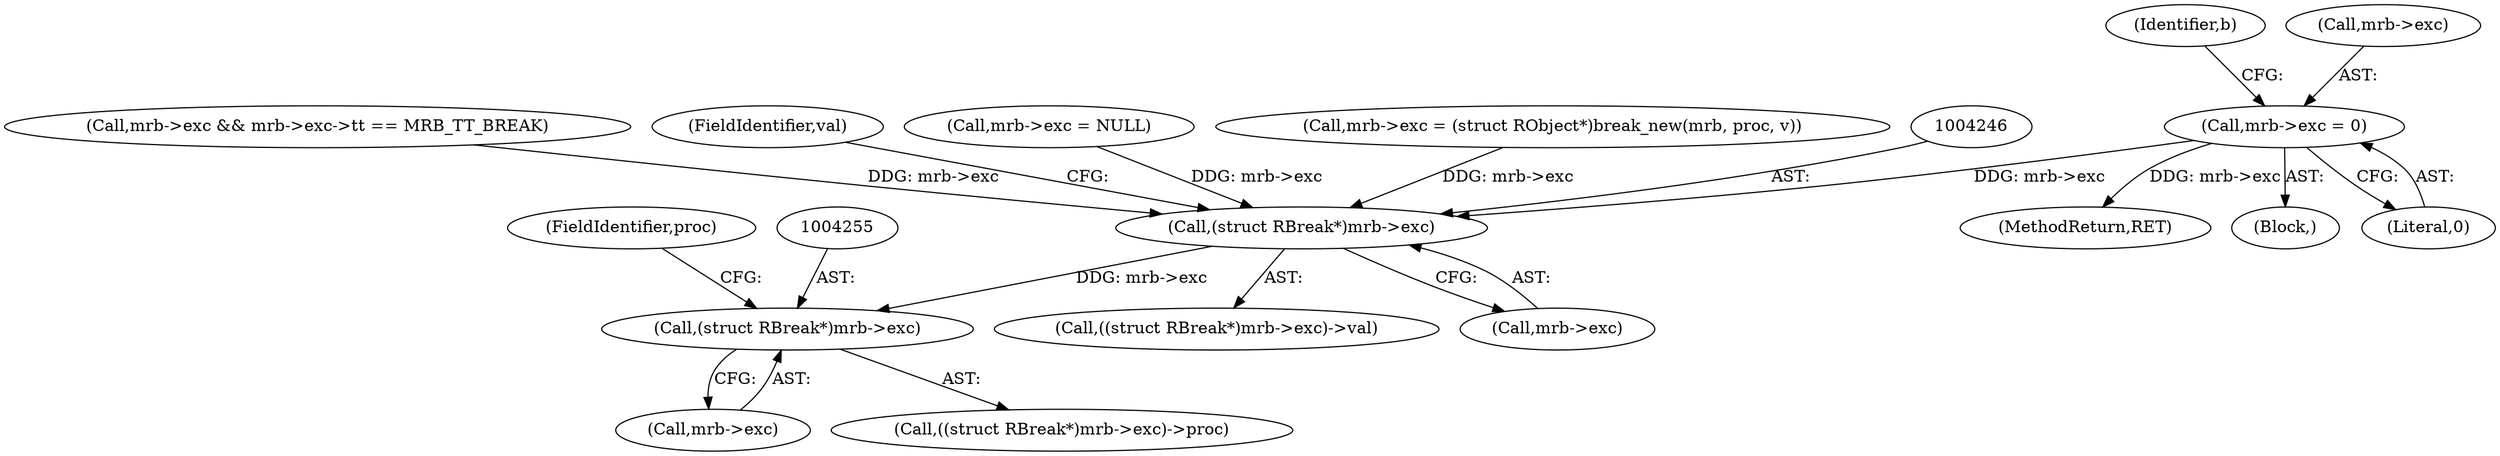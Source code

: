 digraph "0_mruby_1905091634a6a2925c911484434448e568330626@pointer" {
"1001013" [label="(Call,mrb->exc = 0)"];
"1004245" [label="(Call,(struct RBreak*)mrb->exc)"];
"1004254" [label="(Call,(struct RBreak*)mrb->exc)"];
"1000283" [label="(Call,mrb->exc && mrb->exc->tt == MRB_TT_BREAK)"];
"1005666" [label="(MethodReturn,RET)"];
"1004250" [label="(FieldIdentifier,val)"];
"1001027" [label="(Identifier,b)"];
"1004244" [label="(Call,((struct RBreak*)mrb->exc)->val)"];
"1004247" [label="(Call,mrb->exc)"];
"1004260" [label="(Call,mrb->exc = NULL)"];
"1004254" [label="(Call,(struct RBreak*)mrb->exc)"];
"1001006" [label="(Block,)"];
"1001013" [label="(Call,mrb->exc = 0)"];
"1004256" [label="(Call,mrb->exc)"];
"1001017" [label="(Literal,0)"];
"1004221" [label="(Call,mrb->exc = (struct RObject*)break_new(mrb, proc, v))"];
"1004259" [label="(FieldIdentifier,proc)"];
"1004245" [label="(Call,(struct RBreak*)mrb->exc)"];
"1001014" [label="(Call,mrb->exc)"];
"1004253" [label="(Call,((struct RBreak*)mrb->exc)->proc)"];
"1001013" -> "1001006"  [label="AST: "];
"1001013" -> "1001017"  [label="CFG: "];
"1001014" -> "1001013"  [label="AST: "];
"1001017" -> "1001013"  [label="AST: "];
"1001027" -> "1001013"  [label="CFG: "];
"1001013" -> "1005666"  [label="DDG: mrb->exc"];
"1001013" -> "1004245"  [label="DDG: mrb->exc"];
"1004245" -> "1004244"  [label="AST: "];
"1004245" -> "1004247"  [label="CFG: "];
"1004246" -> "1004245"  [label="AST: "];
"1004247" -> "1004245"  [label="AST: "];
"1004250" -> "1004245"  [label="CFG: "];
"1000283" -> "1004245"  [label="DDG: mrb->exc"];
"1004260" -> "1004245"  [label="DDG: mrb->exc"];
"1004221" -> "1004245"  [label="DDG: mrb->exc"];
"1004245" -> "1004254"  [label="DDG: mrb->exc"];
"1004254" -> "1004253"  [label="AST: "];
"1004254" -> "1004256"  [label="CFG: "];
"1004255" -> "1004254"  [label="AST: "];
"1004256" -> "1004254"  [label="AST: "];
"1004259" -> "1004254"  [label="CFG: "];
}
